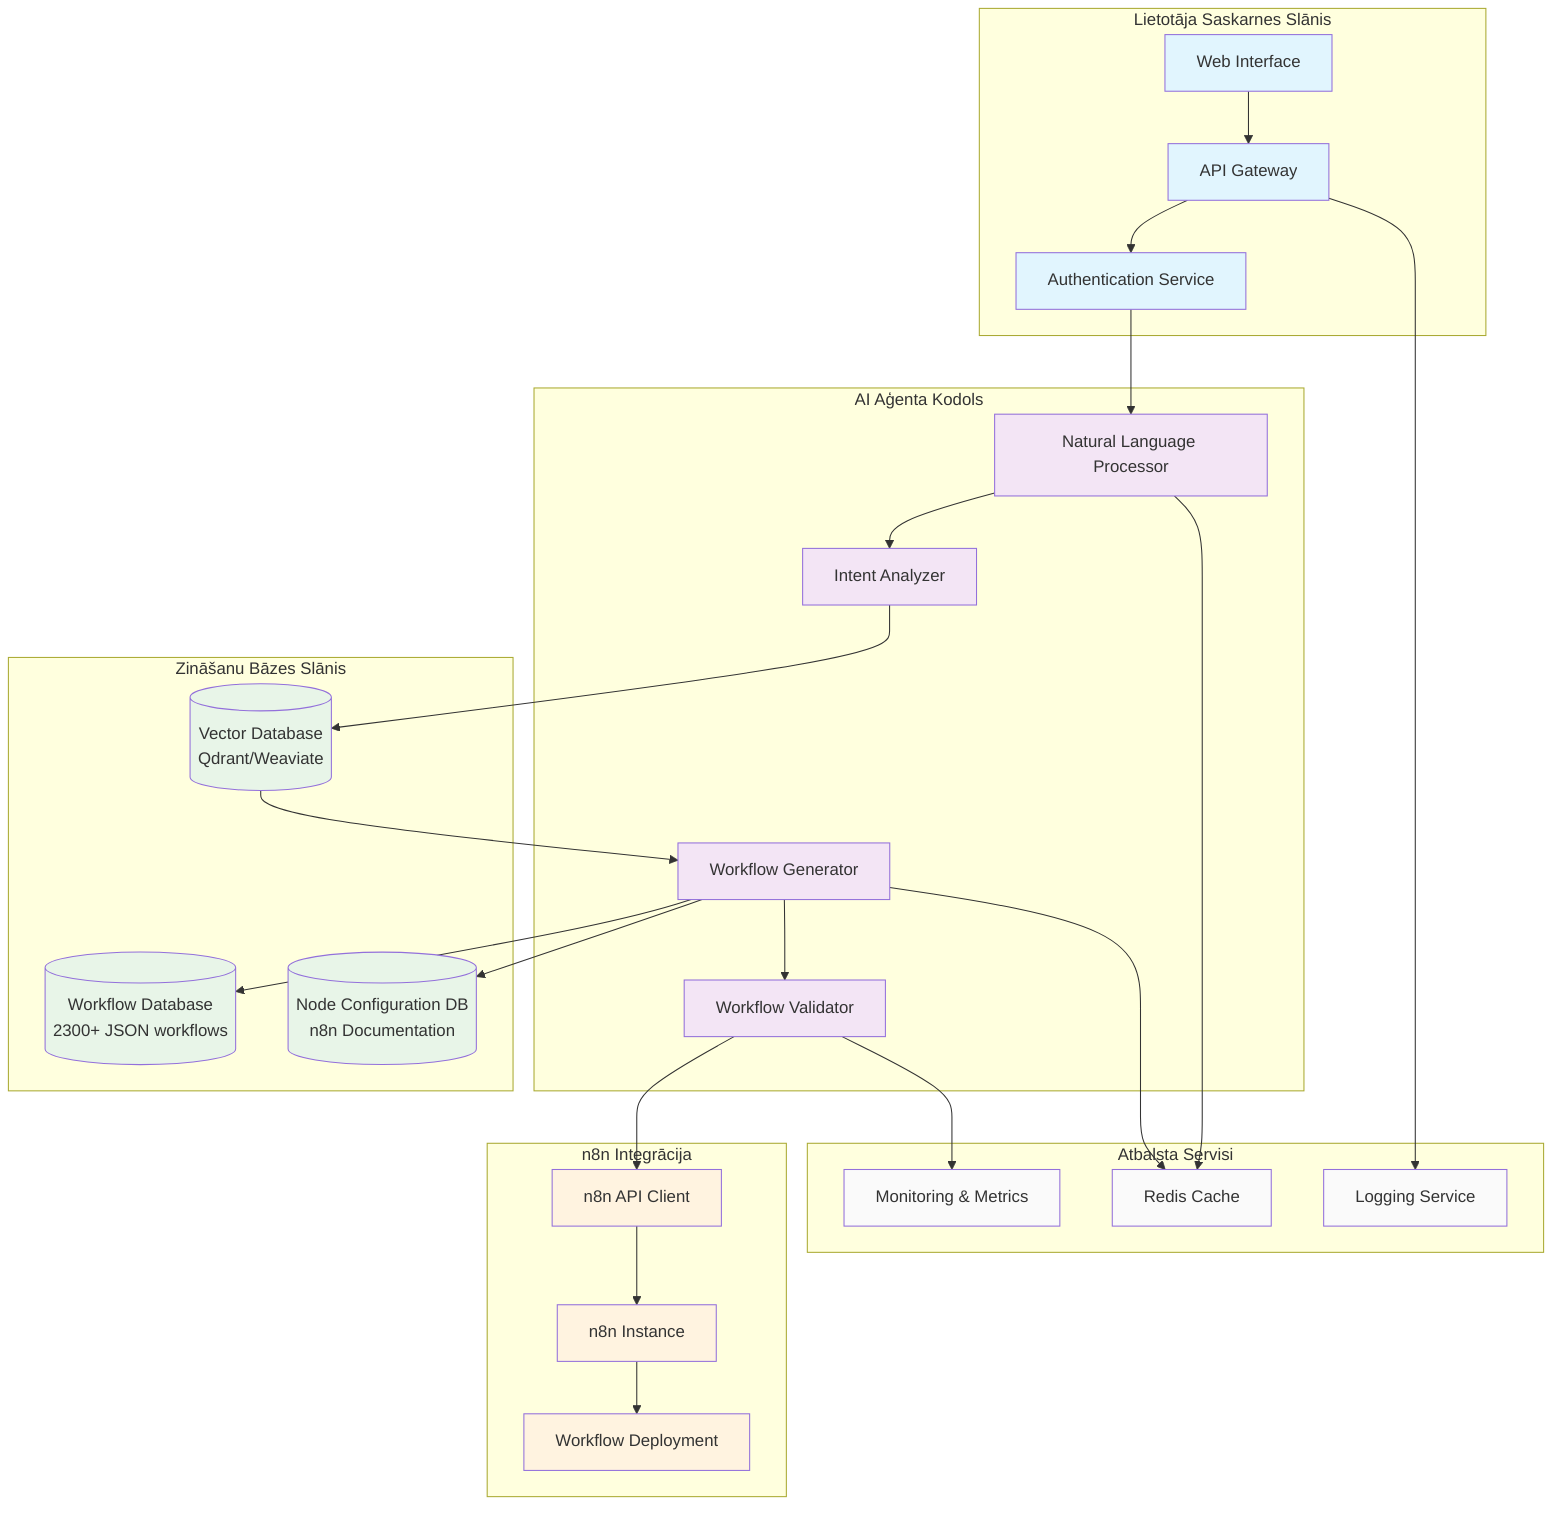 graph TB
    subgraph "Lietotāja Saskarnes Slānis"
        UI[Web Interface]
        API_GW[API Gateway]
        AUTH[Authentication Service]
    end
    
    subgraph "AI Aģenta Kodols"
        NLP[Natural Language Processor]
        INTENT[Intent Analyzer]
        WORKFLOW_GEN[Workflow Generator]
        VALIDATOR[Workflow Validator]
    end
    
    subgraph "Zināšanu Bāzes Slānis"
        VECTOR_DB[(Vector Database<br/>Qdrant/Weaviate)]
        WORKFLOW_DB[(Workflow Database<br/>2300+ JSON workflows)]
        NODE_DB[(Node Configuration DB<br/>n8n Documentation)]
    end
    
    subgraph "n8n Integrācija"
        N8N_API[n8n API Client]
        N8N_INSTANCE[n8n Instance]
        WORKFLOW_DEPLOY[Workflow Deployment]
    end
    
    subgraph "Atbalsta Servisi"
        CACHE[Redis Cache]
        LOGGER[Logging Service]
        MONITOR[Monitoring & Metrics]
    end
    
    %% Lietotāja plūsma
    UI --> API_GW
    API_GW --> AUTH
    AUTH --> NLP
    
    %% AI apstrādes plūsma
    NLP --> INTENT
    INTENT --> VECTOR_DB
    VECTOR_DB --> WORKFLOW_GEN
    WORKFLOW_GEN --> WORKFLOW_DB
    WORKFLOW_GEN --> NODE_DB
    WORKFLOW_GEN --> VALIDATOR
    
    %% n8n integrācija
    VALIDATOR --> N8N_API
    N8N_API --> N8N_INSTANCE
    N8N_INSTANCE --> WORKFLOW_DEPLOY
    
    %% Atbalsta servisi
    NLP --> CACHE
    WORKFLOW_GEN --> CACHE
    API_GW --> LOGGER
    VALIDATOR --> MONITOR
    
    %% Styling
    classDef userLayer fill:#e1f5fe
    classDef aiCore fill:#f3e5f5
    classDef dataLayer fill:#e8f5e8
    classDef n8nLayer fill:#fff3e0
    classDef supportLayer fill:#fafafa
    
    class UI,API_GW,AUTH userLayer
    class NLP,INTENT,WORKFLOW_GEN,VALIDATOR aiCore
    class VECTOR_DB,WORKFLOW_DB,NODE_DB dataLayer
    class N8N_API,N8N_INSTANCE,WORKFLOW_DEPLOY n8nLayer
    class CACHE,LOGGER,MONITOR supportLayer
